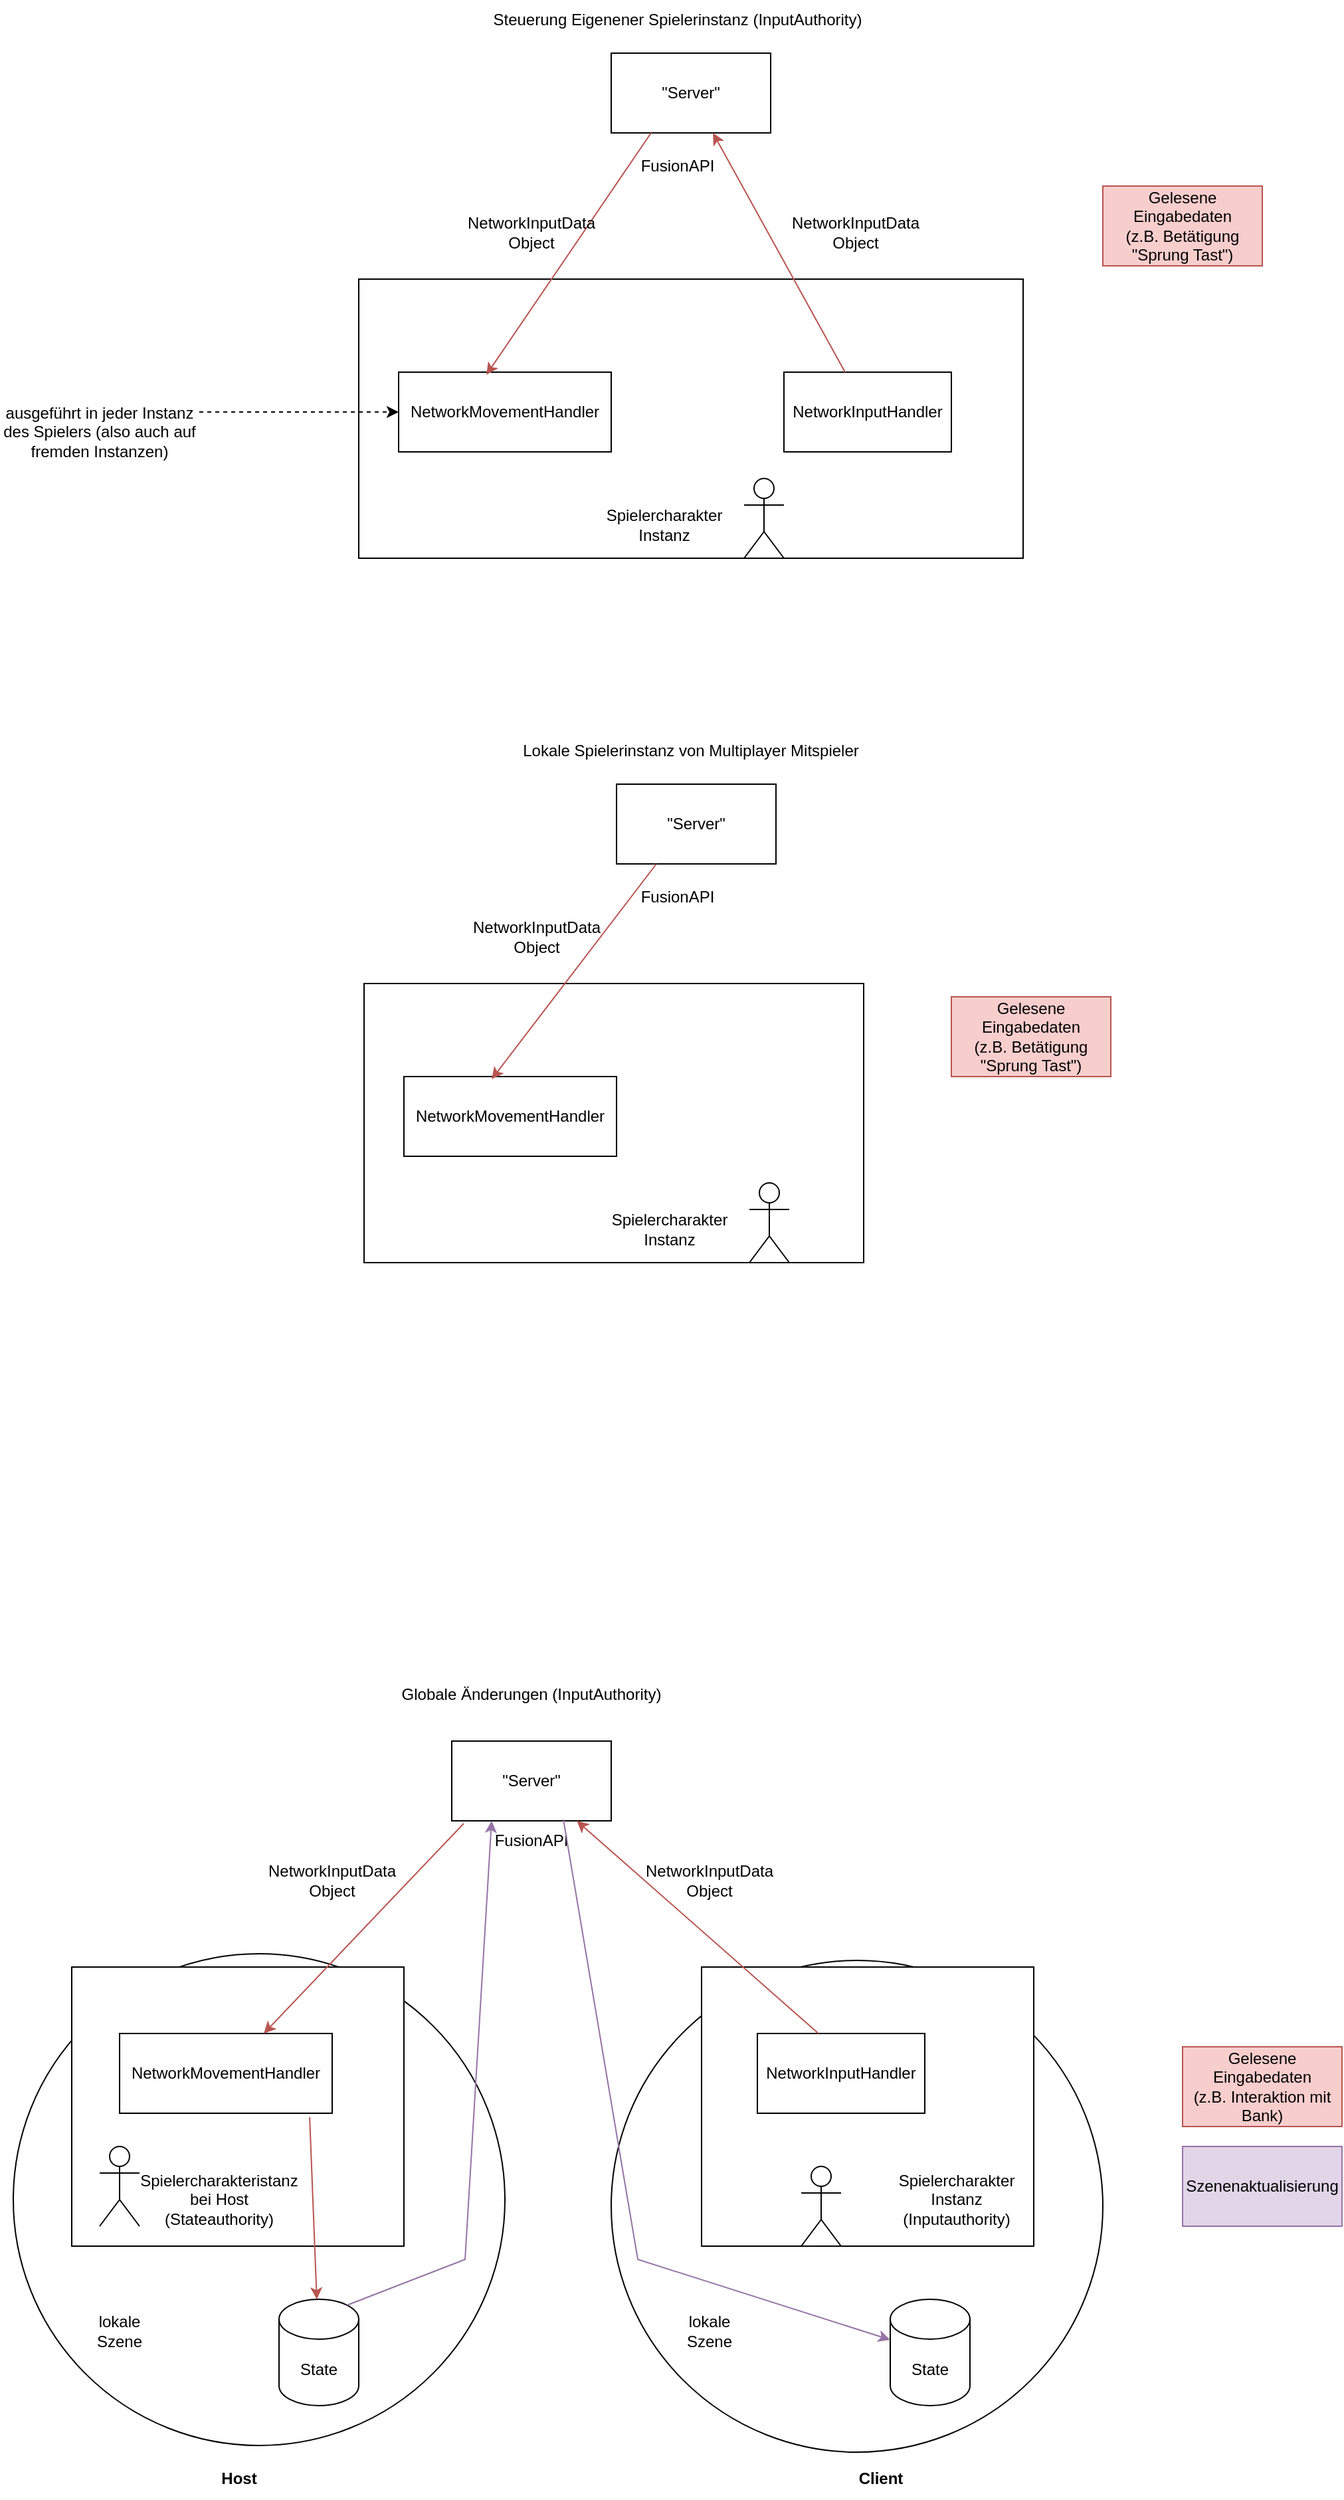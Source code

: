 <mxfile version="20.8.23" type="device"><diagram name="Seite-1" id="Egqn3nla6QsLwuykMHzz"><mxGraphModel dx="1706" dy="790" grid="1" gridSize="10" guides="1" tooltips="1" connect="1" arrows="1" fold="1" page="1" pageScale="1" pageWidth="827" pageHeight="1169" math="0" shadow="0"><root><mxCell id="0"/><mxCell id="1" parent="0"/><mxCell id="ZY436DdvoekjLVnKIx-H-62" value="" style="ellipse;whiteSpace=wrap;html=1;aspect=fixed;" vertex="1" parent="1"><mxGeometry x="260" y="1475" width="370" height="370" as="geometry"/></mxCell><mxCell id="ZY436DdvoekjLVnKIx-H-61" value="" style="ellipse;whiteSpace=wrap;html=1;aspect=fixed;" vertex="1" parent="1"><mxGeometry x="-190" y="1470" width="370" height="370" as="geometry"/></mxCell><mxCell id="ZY436DdvoekjLVnKIx-H-11" value="" style="rounded=0;whiteSpace=wrap;html=1;" vertex="1" parent="1"><mxGeometry x="70" y="210" width="500" height="210" as="geometry"/></mxCell><mxCell id="ZY436DdvoekjLVnKIx-H-1" value="NetworkMovementHandler" style="rounded=0;whiteSpace=wrap;html=1;" vertex="1" parent="1"><mxGeometry x="100" y="280" width="160" height="60" as="geometry"/></mxCell><mxCell id="ZY436DdvoekjLVnKIx-H-2" value="NetworkInputHandler" style="rounded=0;whiteSpace=wrap;html=1;" vertex="1" parent="1"><mxGeometry x="390" y="280" width="126" height="60" as="geometry"/></mxCell><mxCell id="ZY436DdvoekjLVnKIx-H-3" value="&quot;Server&quot;" style="rounded=0;whiteSpace=wrap;html=1;" vertex="1" parent="1"><mxGeometry x="260" y="40" width="120" height="60" as="geometry"/></mxCell><mxCell id="ZY436DdvoekjLVnKIx-H-4" value="" style="endArrow=classic;html=1;rounded=0;exitX=0.365;exitY=0;exitDx=0;exitDy=0;exitPerimeter=0;fillColor=#f8cecc;strokeColor=#b85450;" edge="1" parent="1" source="ZY436DdvoekjLVnKIx-H-2" target="ZY436DdvoekjLVnKIx-H-3"><mxGeometry width="50" height="50" relative="1" as="geometry"><mxPoint x="330" y="370" as="sourcePoint"/><mxPoint x="380" y="320" as="targetPoint"/></mxGeometry></mxCell><mxCell id="ZY436DdvoekjLVnKIx-H-5" value="" style="endArrow=classic;html=1;rounded=0;entryX=0.413;entryY=0.033;entryDx=0;entryDy=0;entryPerimeter=0;exitX=0.25;exitY=1;exitDx=0;exitDy=0;startArrow=none;fillColor=#f8cecc;strokeColor=#b85450;" edge="1" parent="1" source="ZY436DdvoekjLVnKIx-H-3" target="ZY436DdvoekjLVnKIx-H-1"><mxGeometry width="50" height="50" relative="1" as="geometry"><mxPoint x="265" y="170" as="sourcePoint"/><mxPoint x="380" y="320" as="targetPoint"/></mxGeometry></mxCell><mxCell id="ZY436DdvoekjLVnKIx-H-8" value="FusionAPI" style="text;html=1;strokeColor=none;fillColor=none;align=center;verticalAlign=middle;whiteSpace=wrap;rounded=0;" vertex="1" parent="1"><mxGeometry x="280" y="110" width="60" height="30" as="geometry"/></mxCell><mxCell id="ZY436DdvoekjLVnKIx-H-9" value="NetworkInputData Object" style="text;html=1;strokeColor=none;fillColor=none;align=center;verticalAlign=middle;whiteSpace=wrap;rounded=0;" vertex="1" parent="1"><mxGeometry x="414" y="160" width="60" height="30" as="geometry"/></mxCell><mxCell id="ZY436DdvoekjLVnKIx-H-10" value="NetworkInputData Object" style="text;html=1;strokeColor=none;fillColor=none;align=center;verticalAlign=middle;whiteSpace=wrap;rounded=0;" vertex="1" parent="1"><mxGeometry x="170" y="160" width="60" height="30" as="geometry"/></mxCell><mxCell id="ZY436DdvoekjLVnKIx-H-12" value="Spielercharakter Instanz" style="text;html=1;strokeColor=none;fillColor=none;align=center;verticalAlign=middle;whiteSpace=wrap;rounded=0;" vertex="1" parent="1"><mxGeometry x="270" y="380" width="60" height="30" as="geometry"/></mxCell><mxCell id="ZY436DdvoekjLVnKIx-H-13" value="" style="shape=umlActor;verticalLabelPosition=bottom;verticalAlign=top;html=1;outlineConnect=0;" vertex="1" parent="1"><mxGeometry x="360" y="360" width="30" height="60" as="geometry"/></mxCell><mxCell id="ZY436DdvoekjLVnKIx-H-17" value="&lt;div&gt;Gelesene Eingabedaten &lt;br&gt;&lt;/div&gt;&lt;div&gt;(z.B. Betätigung &quot;Sprung Tast&quot;)&lt;/div&gt;" style="rounded=0;whiteSpace=wrap;html=1;fillColor=#f8cecc;strokeColor=#b85450;" vertex="1" parent="1"><mxGeometry x="630" y="140" width="120" height="60" as="geometry"/></mxCell><mxCell id="ZY436DdvoekjLVnKIx-H-20" value="" style="rounded=0;whiteSpace=wrap;html=1;" vertex="1" parent="1"><mxGeometry x="74" y="740" width="376" height="210" as="geometry"/></mxCell><mxCell id="ZY436DdvoekjLVnKIx-H-21" value="NetworkMovementHandler" style="rounded=0;whiteSpace=wrap;html=1;" vertex="1" parent="1"><mxGeometry x="104" y="810" width="160" height="60" as="geometry"/></mxCell><mxCell id="ZY436DdvoekjLVnKIx-H-23" value="&quot;Server&quot;" style="rounded=0;whiteSpace=wrap;html=1;" vertex="1" parent="1"><mxGeometry x="264" y="590" width="120" height="60" as="geometry"/></mxCell><mxCell id="ZY436DdvoekjLVnKIx-H-25" value="" style="endArrow=classic;html=1;rounded=0;entryX=0.413;entryY=0.033;entryDx=0;entryDy=0;entryPerimeter=0;exitX=0.25;exitY=1;exitDx=0;exitDy=0;startArrow=none;fillColor=#f8cecc;strokeColor=#b85450;" edge="1" parent="1" source="ZY436DdvoekjLVnKIx-H-23" target="ZY436DdvoekjLVnKIx-H-21"><mxGeometry width="50" height="50" relative="1" as="geometry"><mxPoint x="269" y="700" as="sourcePoint"/><mxPoint x="384" y="850" as="targetPoint"/></mxGeometry></mxCell><mxCell id="ZY436DdvoekjLVnKIx-H-26" value="FusionAPI" style="text;html=1;strokeColor=none;fillColor=none;align=center;verticalAlign=middle;whiteSpace=wrap;rounded=0;" vertex="1" parent="1"><mxGeometry x="280" y="660" width="60" height="30" as="geometry"/></mxCell><mxCell id="ZY436DdvoekjLVnKIx-H-28" value="NetworkInputData Object" style="text;html=1;strokeColor=none;fillColor=none;align=center;verticalAlign=middle;whiteSpace=wrap;rounded=0;" vertex="1" parent="1"><mxGeometry x="174" y="690" width="60" height="30" as="geometry"/></mxCell><mxCell id="ZY436DdvoekjLVnKIx-H-29" value="Spielercharakter Instanz" style="text;html=1;strokeColor=none;fillColor=none;align=center;verticalAlign=middle;whiteSpace=wrap;rounded=0;" vertex="1" parent="1"><mxGeometry x="274" y="910" width="60" height="30" as="geometry"/></mxCell><mxCell id="ZY436DdvoekjLVnKIx-H-30" value="" style="shape=umlActor;verticalLabelPosition=bottom;verticalAlign=top;html=1;outlineConnect=0;" vertex="1" parent="1"><mxGeometry x="364" y="890" width="30" height="60" as="geometry"/></mxCell><mxCell id="ZY436DdvoekjLVnKIx-H-33" value="Steuerung Eigenener Spielerinstanz (InputAuthority)" style="text;html=1;strokeColor=none;fillColor=none;align=center;verticalAlign=middle;whiteSpace=wrap;rounded=0;" vertex="1" parent="1"><mxGeometry x="50" width="520" height="30" as="geometry"/></mxCell><mxCell id="ZY436DdvoekjLVnKIx-H-35" value="Lokale Spielerinstanz von Multiplayer Mitspieler" style="text;html=1;strokeColor=none;fillColor=none;align=center;verticalAlign=middle;whiteSpace=wrap;rounded=0;" vertex="1" parent="1"><mxGeometry x="60" y="550" width="520" height="30" as="geometry"/></mxCell><mxCell id="ZY436DdvoekjLVnKIx-H-36" value="" style="endArrow=classic;html=1;rounded=0;entryX=0;entryY=0.5;entryDx=0;entryDy=0;dashed=1;" edge="1" parent="1" target="ZY436DdvoekjLVnKIx-H-1"><mxGeometry width="50" height="50" relative="1" as="geometry"><mxPoint x="-50" y="310" as="sourcePoint"/><mxPoint x="210" y="300" as="targetPoint"/></mxGeometry></mxCell><mxCell id="ZY436DdvoekjLVnKIx-H-37" value="ausgeführt in jeder Instanz des Spielers (also auch auf fremden Instanzen)" style="rounded=0;whiteSpace=wrap;html=1;strokeColor=none;" vertex="1" parent="1"><mxGeometry x="-200" y="280" width="150" height="90" as="geometry"/></mxCell><mxCell id="ZY436DdvoekjLVnKIx-H-39" value="" style="rounded=0;whiteSpace=wrap;html=1;" vertex="1" parent="1"><mxGeometry x="328" y="1480" width="250" height="210" as="geometry"/></mxCell><mxCell id="ZY436DdvoekjLVnKIx-H-41" value="NetworkInputHandler" style="rounded=0;whiteSpace=wrap;html=1;" vertex="1" parent="1"><mxGeometry x="370" y="1530" width="126" height="60" as="geometry"/></mxCell><mxCell id="ZY436DdvoekjLVnKIx-H-42" value="&quot;Server&quot;" style="rounded=0;whiteSpace=wrap;html=1;" vertex="1" parent="1"><mxGeometry x="140" y="1310" width="120" height="60" as="geometry"/></mxCell><mxCell id="ZY436DdvoekjLVnKIx-H-43" value="" style="endArrow=classic;html=1;rounded=0;exitX=0.365;exitY=0;exitDx=0;exitDy=0;exitPerimeter=0;fillColor=#f8cecc;strokeColor=#b85450;" edge="1" parent="1" source="ZY436DdvoekjLVnKIx-H-41" target="ZY436DdvoekjLVnKIx-H-42"><mxGeometry width="50" height="50" relative="1" as="geometry"><mxPoint x="310" y="1640" as="sourcePoint"/><mxPoint x="360" y="1590" as="targetPoint"/></mxGeometry></mxCell><mxCell id="ZY436DdvoekjLVnKIx-H-45" value="FusionAPI" style="text;html=1;strokeColor=none;fillColor=none;align=center;verticalAlign=middle;whiteSpace=wrap;rounded=0;" vertex="1" parent="1"><mxGeometry x="170" y="1370" width="60" height="30" as="geometry"/></mxCell><mxCell id="ZY436DdvoekjLVnKIx-H-46" value="NetworkInputData Object" style="text;html=1;strokeColor=none;fillColor=none;align=center;verticalAlign=middle;whiteSpace=wrap;rounded=0;" vertex="1" parent="1"><mxGeometry x="304" y="1400" width="60" height="30" as="geometry"/></mxCell><mxCell id="ZY436DdvoekjLVnKIx-H-47" value="NetworkInputData Object" style="text;html=1;strokeColor=none;fillColor=none;align=center;verticalAlign=middle;whiteSpace=wrap;rounded=0;" vertex="1" parent="1"><mxGeometry x="20" y="1400" width="60" height="30" as="geometry"/></mxCell><mxCell id="ZY436DdvoekjLVnKIx-H-48" value="Spielercharakter Instanz (Inputauthority)" style="text;html=1;strokeColor=none;fillColor=none;align=center;verticalAlign=middle;whiteSpace=wrap;rounded=0;" vertex="1" parent="1"><mxGeometry x="490" y="1640" width="60" height="30" as="geometry"/></mxCell><mxCell id="ZY436DdvoekjLVnKIx-H-49" value="" style="shape=umlActor;verticalLabelPosition=bottom;verticalAlign=top;html=1;outlineConnect=0;" vertex="1" parent="1"><mxGeometry x="403" y="1630" width="30" height="60" as="geometry"/></mxCell><mxCell id="ZY436DdvoekjLVnKIx-H-50" value="Globale Änderungen (InputAuthority)" style="text;html=1;strokeColor=none;fillColor=none;align=center;verticalAlign=middle;whiteSpace=wrap;rounded=0;" vertex="1" parent="1"><mxGeometry x="-60" y="1260" width="520" height="30" as="geometry"/></mxCell><mxCell id="ZY436DdvoekjLVnKIx-H-52" value="&lt;div&gt;Gelesene Eingabedaten &lt;br&gt;&lt;/div&gt;&lt;div&gt;(z.B. Interaktion mit Bank)&lt;/div&gt;" style="rounded=0;whiteSpace=wrap;html=1;fillColor=#f8cecc;strokeColor=#b85450;" vertex="1" parent="1"><mxGeometry x="690" y="1540" width="120" height="60" as="geometry"/></mxCell><mxCell id="ZY436DdvoekjLVnKIx-H-54" value="&lt;div&gt;Gelesene Eingabedaten &lt;br&gt;&lt;/div&gt;&lt;div&gt;(z.B. Betätigung &quot;Sprung Tast&quot;)&lt;/div&gt;" style="rounded=0;whiteSpace=wrap;html=1;fillColor=#f8cecc;strokeColor=#b85450;" vertex="1" parent="1"><mxGeometry x="516" y="750" width="120" height="60" as="geometry"/></mxCell><mxCell id="ZY436DdvoekjLVnKIx-H-56" value="" style="rounded=0;whiteSpace=wrap;html=1;" vertex="1" parent="1"><mxGeometry x="-146" y="1480" width="250" height="210" as="geometry"/></mxCell><mxCell id="ZY436DdvoekjLVnKIx-H-57" value="NetworkMovementHandler" style="rounded=0;whiteSpace=wrap;html=1;" vertex="1" parent="1"><mxGeometry x="-110" y="1530" width="160" height="60" as="geometry"/></mxCell><mxCell id="ZY436DdvoekjLVnKIx-H-58" value="" style="shape=umlActor;verticalLabelPosition=bottom;verticalAlign=top;html=1;outlineConnect=0;" vertex="1" parent="1"><mxGeometry x="-125" y="1615" width="30" height="60" as="geometry"/></mxCell><mxCell id="ZY436DdvoekjLVnKIx-H-59" value="&lt;div&gt;Spielercharakteristanz&lt;/div&gt;&lt;div&gt;bei Host&lt;/div&gt;&lt;div&gt;(Stateauthority)&lt;br&gt;&lt;/div&gt;" style="text;html=1;strokeColor=none;fillColor=none;align=center;verticalAlign=middle;whiteSpace=wrap;rounded=0;" vertex="1" parent="1"><mxGeometry x="-100" y="1640" width="130" height="30" as="geometry"/></mxCell><mxCell id="ZY436DdvoekjLVnKIx-H-44" value="" style="endArrow=classic;html=1;rounded=0;exitX=0.075;exitY=1.033;exitDx=0;exitDy=0;startArrow=none;fillColor=#f8cecc;strokeColor=#b85450;exitPerimeter=0;" edge="1" parent="1" source="ZY436DdvoekjLVnKIx-H-42" target="ZY436DdvoekjLVnKIx-H-57"><mxGeometry width="50" height="50" relative="1" as="geometry"><mxPoint x="245" y="1440" as="sourcePoint"/><mxPoint x="40" y="1370" as="targetPoint"/></mxGeometry></mxCell><mxCell id="ZY436DdvoekjLVnKIx-H-63" value="lokale Szene" style="text;html=1;strokeColor=none;fillColor=none;align=center;verticalAlign=middle;whiteSpace=wrap;rounded=0;" vertex="1" parent="1"><mxGeometry x="-140" y="1739" width="60" height="30" as="geometry"/></mxCell><mxCell id="ZY436DdvoekjLVnKIx-H-64" value="lokale Szene" style="text;html=1;strokeColor=none;fillColor=none;align=center;verticalAlign=middle;whiteSpace=wrap;rounded=0;" vertex="1" parent="1"><mxGeometry x="304" y="1739" width="60" height="30" as="geometry"/></mxCell><mxCell id="ZY436DdvoekjLVnKIx-H-65" value="" style="endArrow=classic;html=1;rounded=0;exitX=0.894;exitY=1.05;exitDx=0;exitDy=0;exitPerimeter=0;fillColor=#f8cecc;strokeColor=#b85450;" edge="1" parent="1" source="ZY436DdvoekjLVnKIx-H-57" target="ZY436DdvoekjLVnKIx-H-68"><mxGeometry width="50" height="50" relative="1" as="geometry"><mxPoint x="130" y="1560" as="sourcePoint"/><mxPoint x="180" y="1510" as="targetPoint"/></mxGeometry></mxCell><mxCell id="ZY436DdvoekjLVnKIx-H-68" value="State" style="shape=cylinder3;whiteSpace=wrap;html=1;boundedLbl=1;backgroundOutline=1;size=15;" vertex="1" parent="1"><mxGeometry x="10" y="1730" width="60" height="80" as="geometry"/></mxCell><mxCell id="ZY436DdvoekjLVnKIx-H-69" value="State" style="shape=cylinder3;whiteSpace=wrap;html=1;boundedLbl=1;backgroundOutline=1;size=15;" vertex="1" parent="1"><mxGeometry x="470" y="1730" width="60" height="80" as="geometry"/></mxCell><mxCell id="ZY436DdvoekjLVnKIx-H-70" value="" style="endArrow=classic;html=1;rounded=0;fillColor=#e1d5e7;strokeColor=#9673a6;exitX=0.855;exitY=0;exitDx=0;exitDy=4.35;exitPerimeter=0;entryX=0.25;entryY=1;entryDx=0;entryDy=0;" edge="1" parent="1" source="ZY436DdvoekjLVnKIx-H-68" target="ZY436DdvoekjLVnKIx-H-42"><mxGeometry width="50" height="50" relative="1" as="geometry"><mxPoint x="130" y="1560" as="sourcePoint"/><mxPoint x="180" y="1510" as="targetPoint"/><Array as="points"><mxPoint x="150" y="1700"/></Array></mxGeometry></mxCell><mxCell id="ZY436DdvoekjLVnKIx-H-71" value="" style="endArrow=classic;html=1;rounded=0;fillColor=#e1d5e7;strokeColor=#9673a6;exitX=0.7;exitY=0.983;exitDx=0;exitDy=0;exitPerimeter=0;" edge="1" parent="1" source="ZY436DdvoekjLVnKIx-H-42" target="ZY436DdvoekjLVnKIx-H-69"><mxGeometry width="50" height="50" relative="1" as="geometry"><mxPoint x="71" y="1744" as="sourcePoint"/><mxPoint x="199" y="1380" as="targetPoint"/><Array as="points"><mxPoint x="280" y="1700"/></Array></mxGeometry></mxCell><mxCell id="ZY436DdvoekjLVnKIx-H-72" value="Szenenaktualisierung" style="rounded=0;whiteSpace=wrap;html=1;fillColor=#e1d5e7;strokeColor=#9673a6;" vertex="1" parent="1"><mxGeometry x="690" y="1615" width="120" height="60" as="geometry"/></mxCell><mxCell id="ZY436DdvoekjLVnKIx-H-73" value="&lt;b&gt;Host&lt;/b&gt;" style="text;html=1;strokeColor=none;fillColor=none;align=center;verticalAlign=middle;whiteSpace=wrap;rounded=0;" vertex="1" parent="1"><mxGeometry x="-50" y="1850" width="60" height="30" as="geometry"/></mxCell><mxCell id="ZY436DdvoekjLVnKIx-H-74" value="&lt;b&gt;Client&lt;/b&gt;" style="text;html=1;strokeColor=none;fillColor=none;align=center;verticalAlign=middle;whiteSpace=wrap;rounded=0;" vertex="1" parent="1"><mxGeometry x="433" y="1850" width="60" height="30" as="geometry"/></mxCell></root></mxGraphModel></diagram></mxfile>